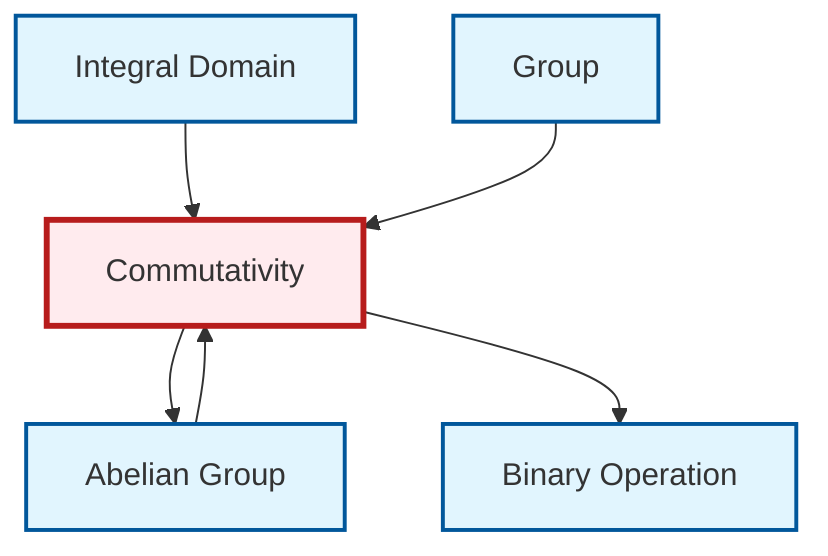 graph TD
    classDef definition fill:#e1f5fe,stroke:#01579b,stroke-width:2px
    classDef theorem fill:#f3e5f5,stroke:#4a148c,stroke-width:2px
    classDef axiom fill:#fff3e0,stroke:#e65100,stroke-width:2px
    classDef example fill:#e8f5e9,stroke:#1b5e20,stroke-width:2px
    classDef current fill:#ffebee,stroke:#b71c1c,stroke-width:3px
    def-integral-domain["Integral Domain"]:::definition
    def-group["Group"]:::definition
    def-binary-operation["Binary Operation"]:::definition
    def-abelian-group["Abelian Group"]:::definition
    def-commutativity["Commutativity"]:::definition
    def-integral-domain --> def-commutativity
    def-commutativity --> def-abelian-group
    def-commutativity --> def-binary-operation
    def-abelian-group --> def-commutativity
    def-group --> def-commutativity
    class def-commutativity current